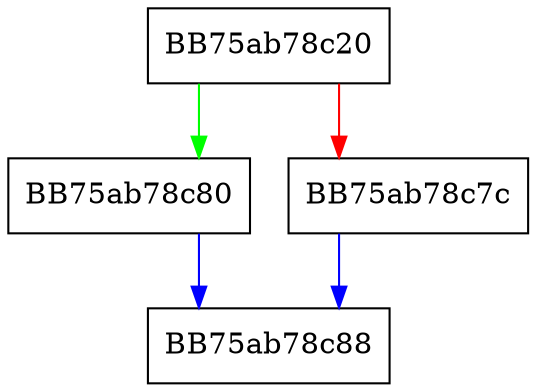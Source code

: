 digraph GetFound {
  node [shape="box"];
  graph [splines=ortho];
  BB75ab78c20 -> BB75ab78c80 [color="green"];
  BB75ab78c20 -> BB75ab78c7c [color="red"];
  BB75ab78c7c -> BB75ab78c88 [color="blue"];
  BB75ab78c80 -> BB75ab78c88 [color="blue"];
}